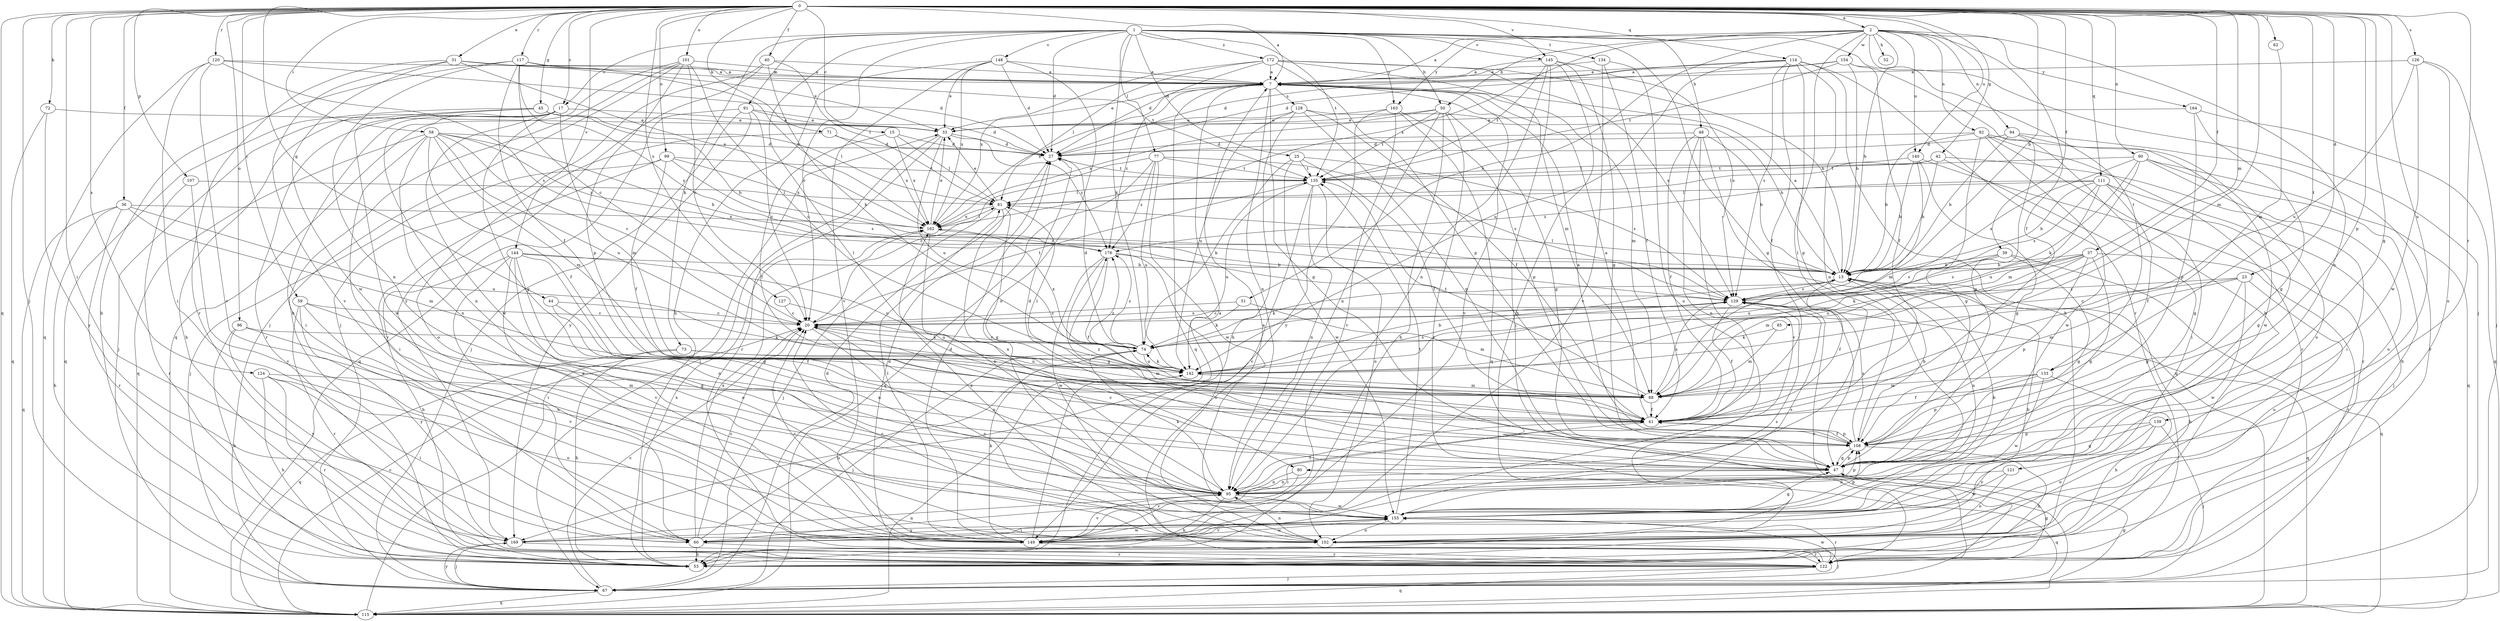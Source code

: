 strict digraph  {
0;
1;
2;
7;
13;
15;
17;
20;
23;
25;
27;
31;
33;
36;
37;
39;
40;
41;
42;
44;
45;
47;
48;
50;
51;
52;
53;
58;
59;
60;
62;
67;
71;
72;
73;
74;
77;
80;
81;
85;
88;
90;
91;
92;
94;
95;
96;
99;
101;
102;
107;
108;
111;
114;
115;
117;
120;
121;
122;
124;
126;
127;
128;
129;
133;
134;
135;
139;
140;
142;
144;
145;
148;
149;
154;
155;
162;
163;
164;
169;
172;
176;
0 -> 2  [label=a];
0 -> 7  [label=a];
0 -> 13  [label=b];
0 -> 15  [label=c];
0 -> 17  [label=c];
0 -> 23  [label=d];
0 -> 31  [label=e];
0 -> 36  [label=f];
0 -> 37  [label=f];
0 -> 39  [label=f];
0 -> 40  [label=f];
0 -> 42  [label=g];
0 -> 44  [label=g];
0 -> 45  [label=g];
0 -> 47  [label=g];
0 -> 58  [label=i];
0 -> 59  [label=i];
0 -> 60  [label=i];
0 -> 62  [label=j];
0 -> 67  [label=j];
0 -> 71  [label=k];
0 -> 72  [label=k];
0 -> 85  [label=m];
0 -> 88  [label=m];
0 -> 90  [label=n];
0 -> 96  [label=o];
0 -> 99  [label=o];
0 -> 101  [label=o];
0 -> 107  [label=p];
0 -> 108  [label=p];
0 -> 111  [label=q];
0 -> 114  [label=q];
0 -> 115  [label=q];
0 -> 117  [label=r];
0 -> 120  [label=r];
0 -> 121  [label=r];
0 -> 124  [label=s];
0 -> 126  [label=s];
0 -> 127  [label=s];
0 -> 133  [label=t];
0 -> 139  [label=u];
0 -> 140  [label=u];
0 -> 144  [label=v];
0 -> 145  [label=v];
1 -> 17  [label=c];
1 -> 20  [label=c];
1 -> 25  [label=d];
1 -> 27  [label=d];
1 -> 47  [label=g];
1 -> 48  [label=h];
1 -> 50  [label=h];
1 -> 73  [label=k];
1 -> 74  [label=k];
1 -> 77  [label=l];
1 -> 80  [label=l];
1 -> 91  [label=n];
1 -> 133  [label=t];
1 -> 134  [label=t];
1 -> 135  [label=t];
1 -> 145  [label=v];
1 -> 148  [label=v];
1 -> 163  [label=y];
1 -> 172  [label=z];
2 -> 7  [label=a];
2 -> 13  [label=b];
2 -> 41  [label=f];
2 -> 50  [label=h];
2 -> 51  [label=h];
2 -> 52  [label=h];
2 -> 67  [label=j];
2 -> 80  [label=l];
2 -> 92  [label=n];
2 -> 94  [label=n];
2 -> 95  [label=n];
2 -> 140  [label=u];
2 -> 154  [label=w];
2 -> 162  [label=x];
2 -> 163  [label=y];
2 -> 164  [label=y];
7 -> 33  [label=e];
7 -> 47  [label=g];
7 -> 88  [label=m];
7 -> 95  [label=n];
7 -> 115  [label=q];
7 -> 128  [label=s];
7 -> 149  [label=v];
7 -> 162  [label=x];
7 -> 176  [label=z];
13 -> 7  [label=a];
13 -> 41  [label=f];
13 -> 53  [label=h];
13 -> 74  [label=k];
13 -> 81  [label=l];
13 -> 95  [label=n];
13 -> 129  [label=s];
15 -> 27  [label=d];
15 -> 41  [label=f];
15 -> 81  [label=l];
15 -> 162  [label=x];
17 -> 33  [label=e];
17 -> 47  [label=g];
17 -> 53  [label=h];
17 -> 60  [label=i];
17 -> 88  [label=m];
17 -> 95  [label=n];
17 -> 122  [label=r];
17 -> 155  [label=w];
20 -> 74  [label=k];
20 -> 95  [label=n];
20 -> 102  [label=o];
20 -> 129  [label=s];
20 -> 135  [label=t];
23 -> 20  [label=c];
23 -> 88  [label=m];
23 -> 102  [label=o];
23 -> 108  [label=p];
23 -> 129  [label=s];
23 -> 155  [label=w];
25 -> 41  [label=f];
25 -> 74  [label=k];
25 -> 129  [label=s];
25 -> 135  [label=t];
25 -> 155  [label=w];
27 -> 135  [label=t];
31 -> 7  [label=a];
31 -> 33  [label=e];
31 -> 122  [label=r];
31 -> 135  [label=t];
31 -> 149  [label=v];
31 -> 155  [label=w];
31 -> 162  [label=x];
33 -> 27  [label=d];
33 -> 67  [label=j];
33 -> 122  [label=r];
33 -> 142  [label=u];
33 -> 176  [label=z];
36 -> 53  [label=h];
36 -> 88  [label=m];
36 -> 115  [label=q];
36 -> 122  [label=r];
36 -> 142  [label=u];
36 -> 162  [label=x];
37 -> 13  [label=b];
37 -> 47  [label=g];
37 -> 74  [label=k];
37 -> 88  [label=m];
37 -> 108  [label=p];
37 -> 122  [label=r];
37 -> 129  [label=s];
37 -> 142  [label=u];
39 -> 13  [label=b];
39 -> 47  [label=g];
39 -> 115  [label=q];
39 -> 129  [label=s];
39 -> 142  [label=u];
40 -> 7  [label=a];
40 -> 67  [label=j];
40 -> 74  [label=k];
40 -> 81  [label=l];
40 -> 169  [label=y];
41 -> 7  [label=a];
41 -> 60  [label=i];
41 -> 108  [label=p];
42 -> 13  [label=b];
42 -> 47  [label=g];
42 -> 60  [label=i];
42 -> 81  [label=l];
42 -> 135  [label=t];
44 -> 20  [label=c];
44 -> 41  [label=f];
44 -> 95  [label=n];
45 -> 13  [label=b];
45 -> 33  [label=e];
45 -> 67  [label=j];
45 -> 81  [label=l];
45 -> 115  [label=q];
45 -> 155  [label=w];
47 -> 20  [label=c];
47 -> 95  [label=n];
47 -> 108  [label=p];
48 -> 13  [label=b];
48 -> 27  [label=d];
48 -> 41  [label=f];
48 -> 95  [label=n];
48 -> 115  [label=q];
48 -> 149  [label=v];
50 -> 33  [label=e];
50 -> 47  [label=g];
50 -> 53  [label=h];
50 -> 95  [label=n];
50 -> 122  [label=r];
50 -> 135  [label=t];
50 -> 162  [label=x];
51 -> 20  [label=c];
51 -> 74  [label=k];
51 -> 88  [label=m];
53 -> 162  [label=x];
58 -> 13  [label=b];
58 -> 20  [label=c];
58 -> 27  [label=d];
58 -> 41  [label=f];
58 -> 88  [label=m];
58 -> 95  [label=n];
58 -> 115  [label=q];
58 -> 142  [label=u];
58 -> 149  [label=v];
58 -> 176  [label=z];
59 -> 20  [label=c];
59 -> 47  [label=g];
59 -> 122  [label=r];
59 -> 149  [label=v];
59 -> 169  [label=y];
60 -> 20  [label=c];
60 -> 53  [label=h];
60 -> 122  [label=r];
60 -> 142  [label=u];
60 -> 155  [label=w];
60 -> 162  [label=x];
62 -> 88  [label=m];
67 -> 20  [label=c];
67 -> 27  [label=d];
67 -> 47  [label=g];
67 -> 115  [label=q];
67 -> 169  [label=y];
71 -> 27  [label=d];
71 -> 102  [label=o];
71 -> 162  [label=x];
72 -> 33  [label=e];
72 -> 115  [label=q];
72 -> 169  [label=y];
73 -> 53  [label=h];
73 -> 88  [label=m];
73 -> 115  [label=q];
73 -> 142  [label=u];
74 -> 20  [label=c];
74 -> 27  [label=d];
74 -> 67  [label=j];
74 -> 142  [label=u];
74 -> 162  [label=x];
74 -> 176  [label=z];
77 -> 20  [label=c];
77 -> 115  [label=q];
77 -> 129  [label=s];
77 -> 135  [label=t];
77 -> 142  [label=u];
77 -> 155  [label=w];
77 -> 176  [label=z];
80 -> 95  [label=n];
80 -> 115  [label=q];
80 -> 149  [label=v];
81 -> 33  [label=e];
81 -> 47  [label=g];
81 -> 67  [label=j];
81 -> 95  [label=n];
81 -> 162  [label=x];
85 -> 74  [label=k];
85 -> 88  [label=m];
88 -> 41  [label=f];
88 -> 81  [label=l];
88 -> 129  [label=s];
88 -> 135  [label=t];
90 -> 53  [label=h];
90 -> 74  [label=k];
90 -> 88  [label=m];
90 -> 102  [label=o];
90 -> 115  [label=q];
90 -> 129  [label=s];
90 -> 135  [label=t];
91 -> 20  [label=c];
91 -> 27  [label=d];
91 -> 33  [label=e];
91 -> 67  [label=j];
91 -> 115  [label=q];
91 -> 169  [label=y];
92 -> 13  [label=b];
92 -> 27  [label=d];
92 -> 47  [label=g];
92 -> 60  [label=i];
92 -> 102  [label=o];
92 -> 122  [label=r];
92 -> 155  [label=w];
94 -> 13  [label=b];
94 -> 27  [label=d];
94 -> 108  [label=p];
94 -> 122  [label=r];
94 -> 155  [label=w];
95 -> 41  [label=f];
95 -> 53  [label=h];
95 -> 74  [label=k];
95 -> 108  [label=p];
95 -> 149  [label=v];
95 -> 155  [label=w];
96 -> 53  [label=h];
96 -> 74  [label=k];
96 -> 95  [label=n];
96 -> 169  [label=y];
99 -> 41  [label=f];
99 -> 60  [label=i];
99 -> 67  [label=j];
99 -> 129  [label=s];
99 -> 135  [label=t];
99 -> 162  [label=x];
101 -> 7  [label=a];
101 -> 20  [label=c];
101 -> 53  [label=h];
101 -> 67  [label=j];
101 -> 108  [label=p];
101 -> 115  [label=q];
101 -> 142  [label=u];
102 -> 13  [label=b];
102 -> 20  [label=c];
102 -> 67  [label=j];
102 -> 95  [label=n];
102 -> 162  [label=x];
107 -> 81  [label=l];
107 -> 122  [label=r];
107 -> 149  [label=v];
108 -> 7  [label=a];
108 -> 13  [label=b];
108 -> 27  [label=d];
108 -> 41  [label=f];
108 -> 47  [label=g];
108 -> 53  [label=h];
108 -> 129  [label=s];
108 -> 176  [label=z];
111 -> 13  [label=b];
111 -> 41  [label=f];
111 -> 47  [label=g];
111 -> 67  [label=j];
111 -> 81  [label=l];
111 -> 129  [label=s];
111 -> 142  [label=u];
111 -> 176  [label=z];
114 -> 7  [label=a];
114 -> 27  [label=d];
114 -> 41  [label=f];
114 -> 53  [label=h];
114 -> 95  [label=n];
114 -> 108  [label=p];
114 -> 122  [label=r];
114 -> 129  [label=s];
114 -> 142  [label=u];
115 -> 20  [label=c];
115 -> 33  [label=e];
117 -> 7  [label=a];
117 -> 20  [label=c];
117 -> 41  [label=f];
117 -> 53  [label=h];
117 -> 95  [label=n];
117 -> 129  [label=s];
117 -> 162  [label=x];
120 -> 7  [label=a];
120 -> 27  [label=d];
120 -> 60  [label=i];
120 -> 115  [label=q];
120 -> 129  [label=s];
120 -> 149  [label=v];
121 -> 95  [label=n];
121 -> 102  [label=o];
121 -> 155  [label=w];
122 -> 7  [label=a];
122 -> 27  [label=d];
122 -> 47  [label=g];
122 -> 67  [label=j];
122 -> 115  [label=q];
122 -> 155  [label=w];
124 -> 53  [label=h];
124 -> 60  [label=i];
124 -> 88  [label=m];
124 -> 102  [label=o];
124 -> 122  [label=r];
126 -> 7  [label=a];
126 -> 67  [label=j];
126 -> 102  [label=o];
126 -> 142  [label=u];
126 -> 155  [label=w];
127 -> 20  [label=c];
127 -> 142  [label=u];
128 -> 13  [label=b];
128 -> 33  [label=e];
128 -> 41  [label=f];
128 -> 47  [label=g];
128 -> 53  [label=h];
128 -> 142  [label=u];
129 -> 20  [label=c];
129 -> 41  [label=f];
129 -> 115  [label=q];
129 -> 122  [label=r];
133 -> 41  [label=f];
133 -> 53  [label=h];
133 -> 88  [label=m];
133 -> 108  [label=p];
133 -> 155  [label=w];
134 -> 7  [label=a];
134 -> 41  [label=f];
134 -> 102  [label=o];
134 -> 149  [label=v];
135 -> 81  [label=l];
135 -> 95  [label=n];
135 -> 102  [label=o];
135 -> 142  [label=u];
135 -> 149  [label=v];
139 -> 47  [label=g];
139 -> 67  [label=j];
139 -> 102  [label=o];
139 -> 108  [label=p];
139 -> 169  [label=y];
140 -> 13  [label=b];
140 -> 47  [label=g];
140 -> 88  [label=m];
140 -> 122  [label=r];
140 -> 135  [label=t];
142 -> 13  [label=b];
142 -> 74  [label=k];
142 -> 88  [label=m];
142 -> 129  [label=s];
142 -> 176  [label=z];
144 -> 13  [label=b];
144 -> 47  [label=g];
144 -> 53  [label=h];
144 -> 60  [label=i];
144 -> 95  [label=n];
144 -> 102  [label=o];
144 -> 142  [label=u];
144 -> 149  [label=v];
145 -> 7  [label=a];
145 -> 47  [label=g];
145 -> 53  [label=h];
145 -> 67  [label=j];
145 -> 95  [label=n];
145 -> 129  [label=s];
145 -> 135  [label=t];
148 -> 7  [label=a];
148 -> 27  [label=d];
148 -> 33  [label=e];
148 -> 53  [label=h];
148 -> 102  [label=o];
148 -> 149  [label=v];
148 -> 162  [label=x];
149 -> 7  [label=a];
149 -> 20  [label=c];
149 -> 27  [label=d];
149 -> 74  [label=k];
149 -> 81  [label=l];
149 -> 122  [label=r];
149 -> 129  [label=s];
149 -> 155  [label=w];
154 -> 7  [label=a];
154 -> 13  [label=b];
154 -> 27  [label=d];
154 -> 41  [label=f];
154 -> 53  [label=h];
154 -> 135  [label=t];
155 -> 13  [label=b];
155 -> 47  [label=g];
155 -> 60  [label=i];
155 -> 102  [label=o];
155 -> 108  [label=p];
155 -> 122  [label=r];
155 -> 129  [label=s];
155 -> 135  [label=t];
155 -> 149  [label=v];
155 -> 169  [label=y];
162 -> 33  [label=e];
162 -> 81  [label=l];
162 -> 95  [label=n];
162 -> 176  [label=z];
163 -> 33  [label=e];
163 -> 108  [label=p];
163 -> 115  [label=q];
163 -> 149  [label=v];
163 -> 169  [label=y];
164 -> 33  [label=e];
164 -> 47  [label=g];
164 -> 108  [label=p];
164 -> 115  [label=q];
169 -> 67  [label=j];
169 -> 95  [label=n];
169 -> 122  [label=r];
172 -> 7  [label=a];
172 -> 13  [label=b];
172 -> 27  [label=d];
172 -> 81  [label=l];
172 -> 88  [label=m];
172 -> 108  [label=p];
172 -> 129  [label=s];
172 -> 162  [label=x];
176 -> 13  [label=b];
176 -> 41  [label=f];
176 -> 47  [label=g];
176 -> 102  [label=o];
176 -> 155  [label=w];
}
